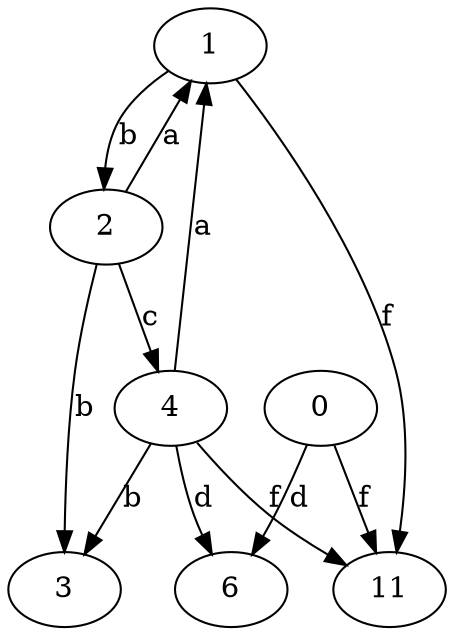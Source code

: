 strict digraph  {
1;
2;
3;
4;
6;
0;
11;
1 -> 2  [label=b];
1 -> 11  [label=f];
2 -> 1  [label=a];
2 -> 3  [label=b];
2 -> 4  [label=c];
4 -> 1  [label=a];
4 -> 3  [label=b];
4 -> 6  [label=d];
4 -> 11  [label=f];
0 -> 6  [label=d];
0 -> 11  [label=f];
}
